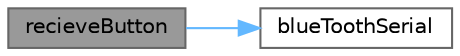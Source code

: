 digraph "recieveButton"
{
 // LATEX_PDF_SIZE
  bgcolor="transparent";
  edge [fontname=Helvetica,fontsize=10,labelfontname=Helvetica,labelfontsize=10];
  node [fontname=Helvetica,fontsize=10,shape=box,height=0.2,width=0.4];
  rankdir="LR";
  Node1 [label="recieveButton",height=0.2,width=0.4,color="gray40", fillcolor="grey60", style="filled", fontcolor="black",tooltip=" "];
  Node1 -> Node2 [color="steelblue1",style="solid"];
  Node2 [label="blueToothSerial",height=0.2,width=0.4,color="grey40", fillcolor="white", style="filled",URL="$slave_8ino.html#aa708aaae7a8634cd4b103756845be406",tooltip=" "];
}
